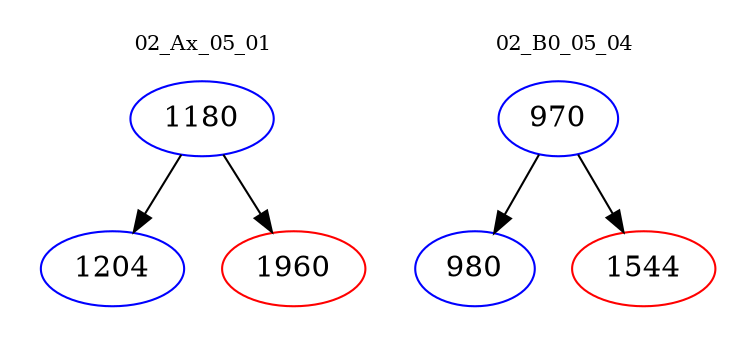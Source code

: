 digraph{
subgraph cluster_0 {
color = white
label = "02_Ax_05_01";
fontsize=10;
T0_1180 [label="1180", color="blue"]
T0_1180 -> T0_1204 [color="black"]
T0_1204 [label="1204", color="blue"]
T0_1180 -> T0_1960 [color="black"]
T0_1960 [label="1960", color="red"]
}
subgraph cluster_1 {
color = white
label = "02_B0_05_04";
fontsize=10;
T1_970 [label="970", color="blue"]
T1_970 -> T1_980 [color="black"]
T1_980 [label="980", color="blue"]
T1_970 -> T1_1544 [color="black"]
T1_1544 [label="1544", color="red"]
}
}
